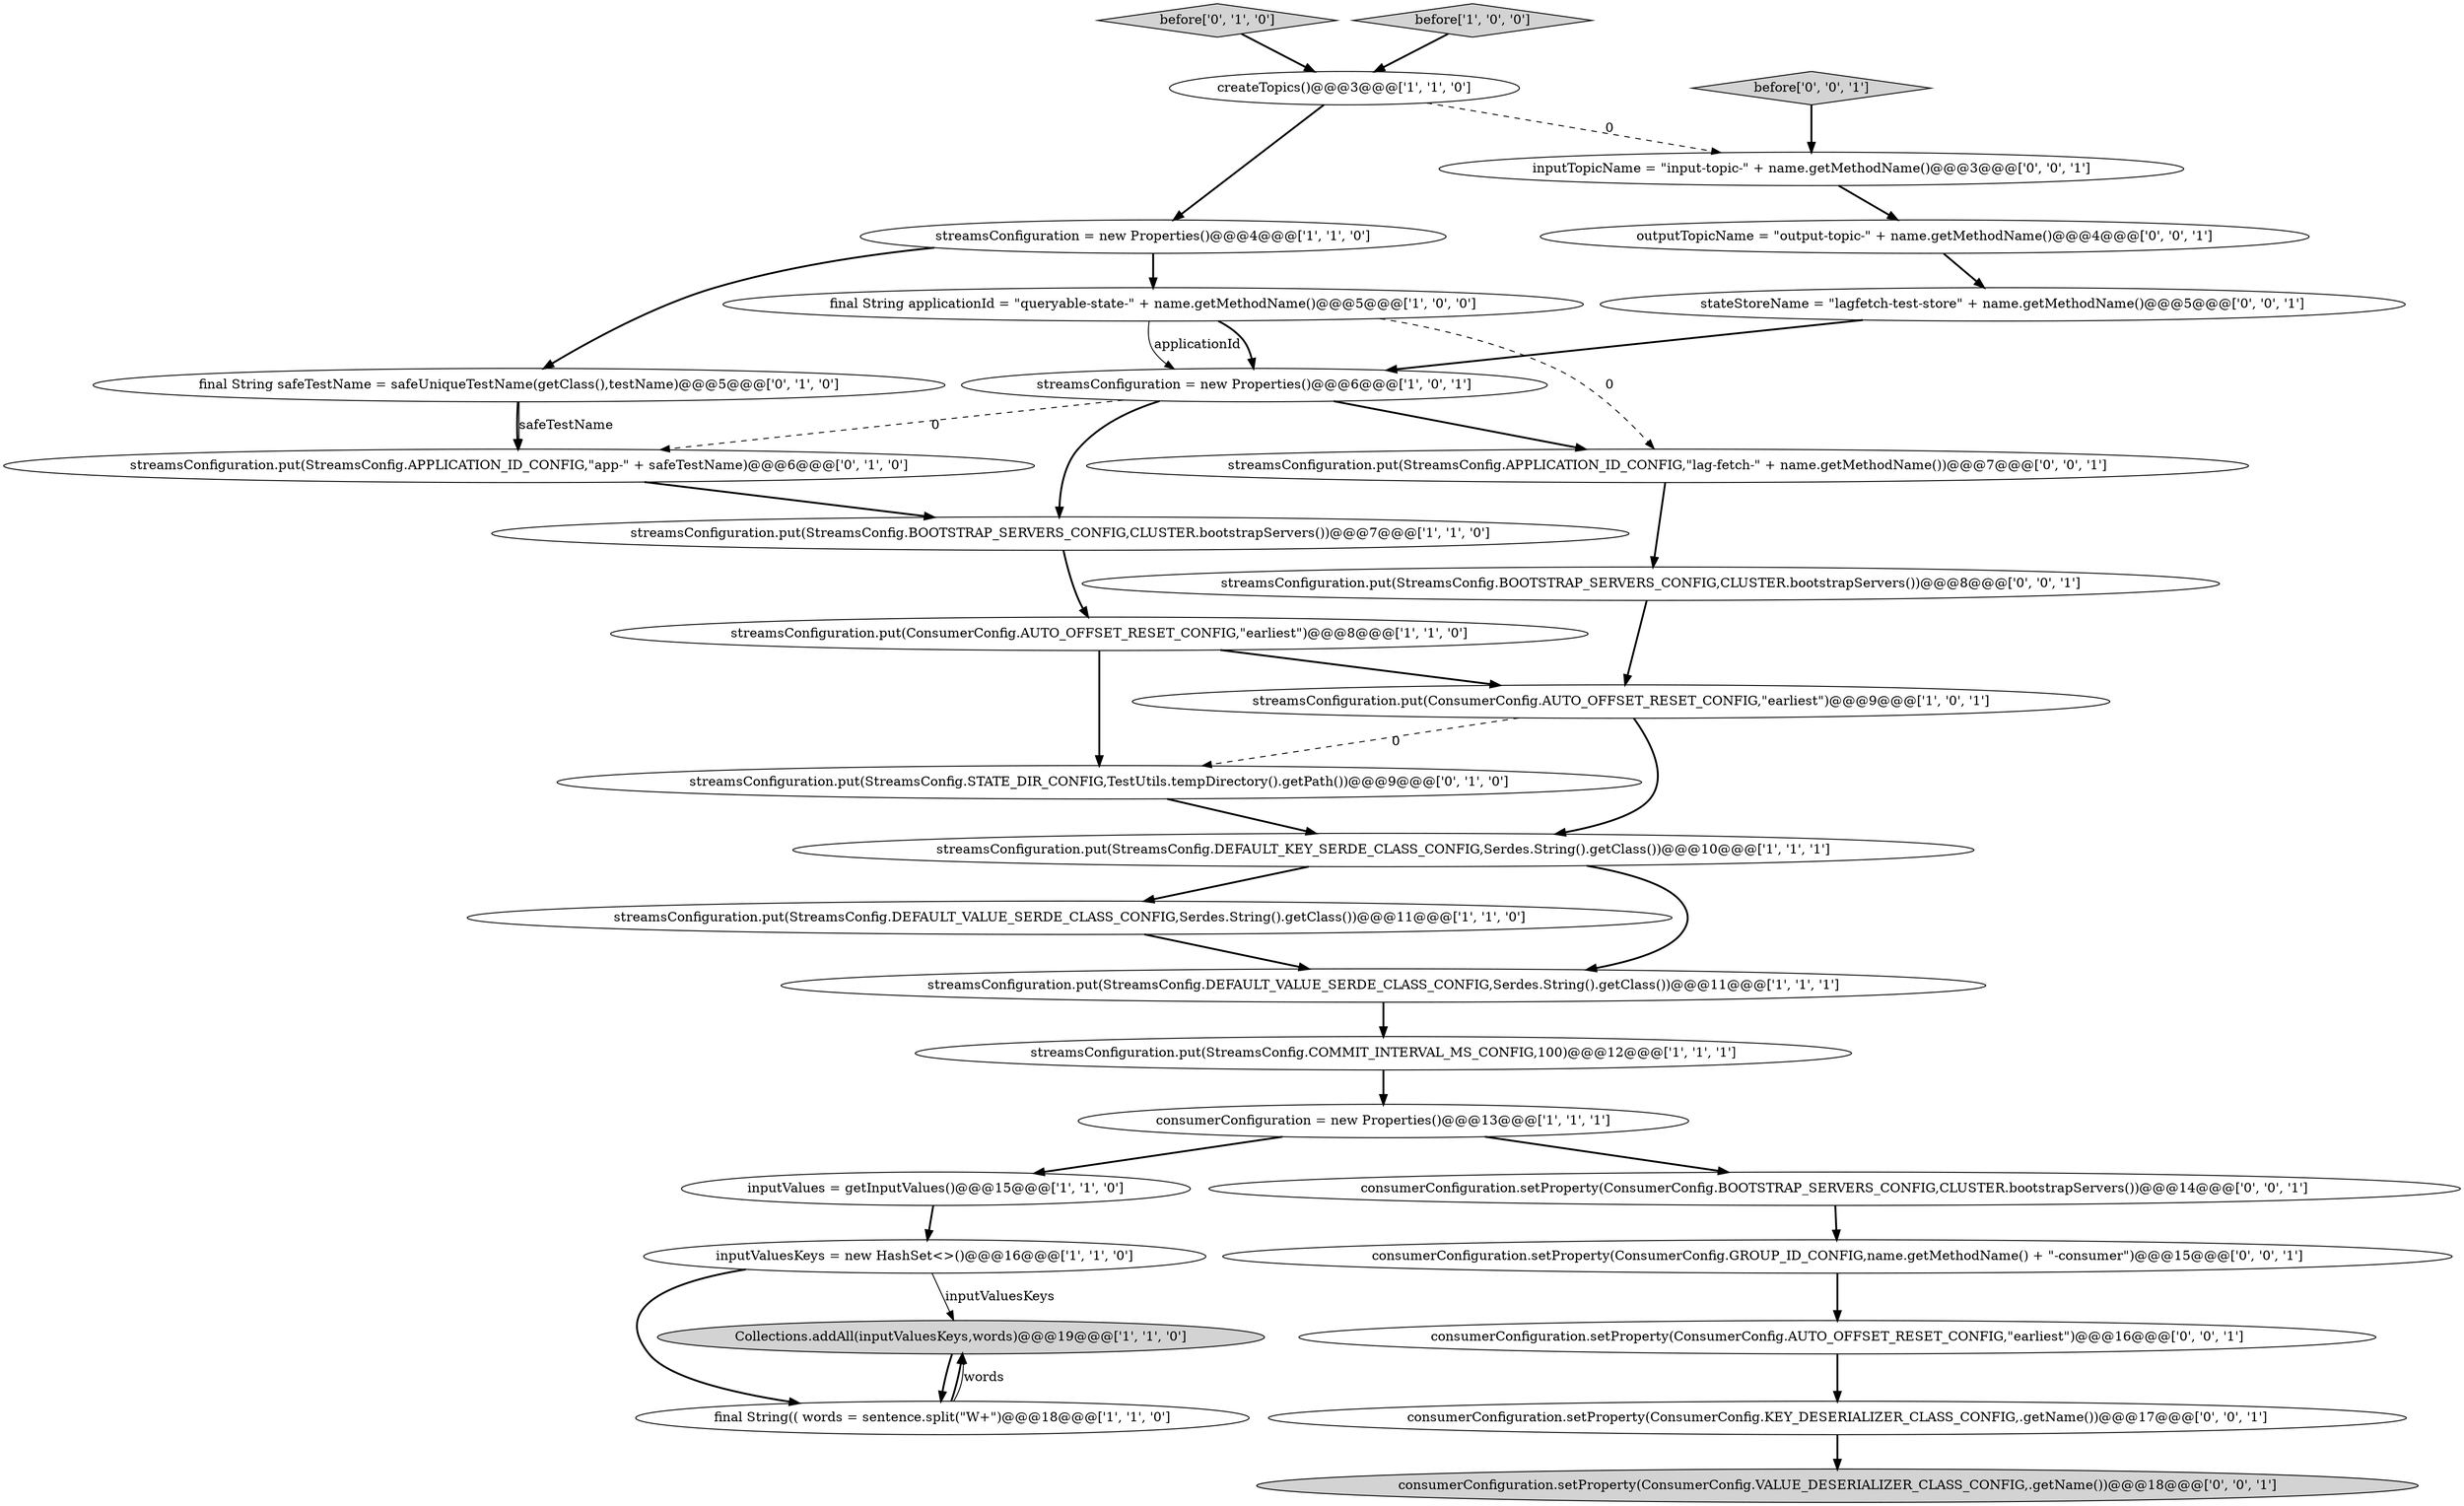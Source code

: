 digraph {
6 [style = filled, label = "createTopics()@@@3@@@['1', '1', '0']", fillcolor = white, shape = ellipse image = "AAA0AAABBB1BBB"];
9 [style = filled, label = "streamsConfiguration.put(StreamsConfig.DEFAULT_VALUE_SERDE_CLASS_CONFIG,Serdes.String().getClass())@@@11@@@['1', '1', '0']", fillcolor = white, shape = ellipse image = "AAA0AAABBB1BBB"];
18 [style = filled, label = "before['0', '1', '0']", fillcolor = lightgray, shape = diamond image = "AAA0AAABBB2BBB"];
19 [style = filled, label = "streamsConfiguration.put(StreamsConfig.APPLICATION_ID_CONFIG,\"app-\" + safeTestName)@@@6@@@['0', '1', '0']", fillcolor = white, shape = ellipse image = "AAA1AAABBB2BBB"];
27 [style = filled, label = "consumerConfiguration.setProperty(ConsumerConfig.VALUE_DESERIALIZER_CLASS_CONFIG,.getName())@@@18@@@['0', '0', '1']", fillcolor = lightgray, shape = ellipse image = "AAA0AAABBB3BBB"];
8 [style = filled, label = "inputValues = getInputValues()@@@15@@@['1', '1', '0']", fillcolor = white, shape = ellipse image = "AAA0AAABBB1BBB"];
13 [style = filled, label = "streamsConfiguration.put(StreamsConfig.DEFAULT_VALUE_SERDE_CLASS_CONFIG,Serdes.String().getClass())@@@11@@@['1', '1', '1']", fillcolor = white, shape = ellipse image = "AAA0AAABBB1BBB"];
26 [style = filled, label = "outputTopicName = \"output-topic-\" + name.getMethodName()@@@4@@@['0', '0', '1']", fillcolor = white, shape = ellipse image = "AAA0AAABBB3BBB"];
4 [style = filled, label = "streamsConfiguration = new Properties()@@@6@@@['1', '0', '1']", fillcolor = white, shape = ellipse image = "AAA0AAABBB1BBB"];
22 [style = filled, label = "consumerConfiguration.setProperty(ConsumerConfig.KEY_DESERIALIZER_CLASS_CONFIG,.getName())@@@17@@@['0', '0', '1']", fillcolor = white, shape = ellipse image = "AAA0AAABBB3BBB"];
3 [style = filled, label = "streamsConfiguration = new Properties()@@@4@@@['1', '1', '0']", fillcolor = white, shape = ellipse image = "AAA0AAABBB1BBB"];
5 [style = filled, label = "inputValuesKeys = new HashSet<>()@@@16@@@['1', '1', '0']", fillcolor = white, shape = ellipse image = "AAA0AAABBB1BBB"];
24 [style = filled, label = "before['0', '0', '1']", fillcolor = lightgray, shape = diamond image = "AAA0AAABBB3BBB"];
14 [style = filled, label = "Collections.addAll(inputValuesKeys,words)@@@19@@@['1', '1', '0']", fillcolor = lightgray, shape = ellipse image = "AAA0AAABBB1BBB"];
17 [style = filled, label = "final String safeTestName = safeUniqueTestName(getClass(),testName)@@@5@@@['0', '1', '0']", fillcolor = white, shape = ellipse image = "AAA0AAABBB2BBB"];
30 [style = filled, label = "consumerConfiguration.setProperty(ConsumerConfig.AUTO_OFFSET_RESET_CONFIG,\"earliest\")@@@16@@@['0', '0', '1']", fillcolor = white, shape = ellipse image = "AAA0AAABBB3BBB"];
1 [style = filled, label = "before['1', '0', '0']", fillcolor = lightgray, shape = diamond image = "AAA0AAABBB1BBB"];
29 [style = filled, label = "streamsConfiguration.put(StreamsConfig.APPLICATION_ID_CONFIG,\"lag-fetch-\" + name.getMethodName())@@@7@@@['0', '0', '1']", fillcolor = white, shape = ellipse image = "AAA0AAABBB3BBB"];
2 [style = filled, label = "streamsConfiguration.put(ConsumerConfig.AUTO_OFFSET_RESET_CONFIG,\"earliest\")@@@8@@@['1', '1', '0']", fillcolor = white, shape = ellipse image = "AAA0AAABBB1BBB"];
7 [style = filled, label = "final String(( words = sentence.split(\"\W+\")@@@18@@@['1', '1', '0']", fillcolor = white, shape = ellipse image = "AAA0AAABBB1BBB"];
31 [style = filled, label = "inputTopicName = \"input-topic-\" + name.getMethodName()@@@3@@@['0', '0', '1']", fillcolor = white, shape = ellipse image = "AAA0AAABBB3BBB"];
15 [style = filled, label = "streamsConfiguration.put(StreamsConfig.BOOTSTRAP_SERVERS_CONFIG,CLUSTER.bootstrapServers())@@@7@@@['1', '1', '0']", fillcolor = white, shape = ellipse image = "AAA0AAABBB1BBB"];
28 [style = filled, label = "consumerConfiguration.setProperty(ConsumerConfig.GROUP_ID_CONFIG,name.getMethodName() + \"-consumer\")@@@15@@@['0', '0', '1']", fillcolor = white, shape = ellipse image = "AAA0AAABBB3BBB"];
16 [style = filled, label = "streamsConfiguration.put(StreamsConfig.COMMIT_INTERVAL_MS_CONFIG,100)@@@12@@@['1', '1', '1']", fillcolor = white, shape = ellipse image = "AAA0AAABBB1BBB"];
0 [style = filled, label = "streamsConfiguration.put(StreamsConfig.DEFAULT_KEY_SERDE_CLASS_CONFIG,Serdes.String().getClass())@@@10@@@['1', '1', '1']", fillcolor = white, shape = ellipse image = "AAA0AAABBB1BBB"];
23 [style = filled, label = "streamsConfiguration.put(StreamsConfig.BOOTSTRAP_SERVERS_CONFIG,CLUSTER.bootstrapServers())@@@8@@@['0', '0', '1']", fillcolor = white, shape = ellipse image = "AAA0AAABBB3BBB"];
20 [style = filled, label = "streamsConfiguration.put(StreamsConfig.STATE_DIR_CONFIG,TestUtils.tempDirectory().getPath())@@@9@@@['0', '1', '0']", fillcolor = white, shape = ellipse image = "AAA1AAABBB2BBB"];
21 [style = filled, label = "stateStoreName = \"lagfetch-test-store\" + name.getMethodName()@@@5@@@['0', '0', '1']", fillcolor = white, shape = ellipse image = "AAA0AAABBB3BBB"];
25 [style = filled, label = "consumerConfiguration.setProperty(ConsumerConfig.BOOTSTRAP_SERVERS_CONFIG,CLUSTER.bootstrapServers())@@@14@@@['0', '0', '1']", fillcolor = white, shape = ellipse image = "AAA0AAABBB3BBB"];
11 [style = filled, label = "streamsConfiguration.put(ConsumerConfig.AUTO_OFFSET_RESET_CONFIG,\"earliest\")@@@9@@@['1', '0', '1']", fillcolor = white, shape = ellipse image = "AAA0AAABBB1BBB"];
12 [style = filled, label = "consumerConfiguration = new Properties()@@@13@@@['1', '1', '1']", fillcolor = white, shape = ellipse image = "AAA0AAABBB1BBB"];
10 [style = filled, label = "final String applicationId = \"queryable-state-\" + name.getMethodName()@@@5@@@['1', '0', '0']", fillcolor = white, shape = ellipse image = "AAA0AAABBB1BBB"];
28->30 [style = bold, label=""];
12->25 [style = bold, label=""];
7->14 [style = solid, label="words"];
3->10 [style = bold, label=""];
6->31 [style = dashed, label="0"];
14->7 [style = bold, label=""];
26->21 [style = bold, label=""];
11->20 [style = dashed, label="0"];
8->5 [style = bold, label=""];
2->11 [style = bold, label=""];
17->19 [style = bold, label=""];
11->0 [style = bold, label=""];
10->29 [style = dashed, label="0"];
22->27 [style = bold, label=""];
0->9 [style = bold, label=""];
9->13 [style = bold, label=""];
19->15 [style = bold, label=""];
30->22 [style = bold, label=""];
23->11 [style = bold, label=""];
31->26 [style = bold, label=""];
1->6 [style = bold, label=""];
0->13 [style = bold, label=""];
15->2 [style = bold, label=""];
29->23 [style = bold, label=""];
7->14 [style = bold, label=""];
5->14 [style = solid, label="inputValuesKeys"];
16->12 [style = bold, label=""];
3->17 [style = bold, label=""];
25->28 [style = bold, label=""];
10->4 [style = solid, label="applicationId"];
24->31 [style = bold, label=""];
17->19 [style = solid, label="safeTestName"];
10->4 [style = bold, label=""];
13->16 [style = bold, label=""];
2->20 [style = bold, label=""];
6->3 [style = bold, label=""];
4->19 [style = dashed, label="0"];
20->0 [style = bold, label=""];
4->15 [style = bold, label=""];
4->29 [style = bold, label=""];
21->4 [style = bold, label=""];
12->8 [style = bold, label=""];
5->7 [style = bold, label=""];
18->6 [style = bold, label=""];
}
